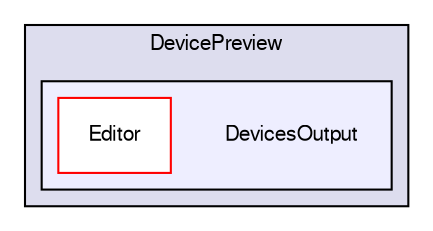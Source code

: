 digraph "DevicesOutput" {
  compound=true
  node [ fontsize="10", fontname="FreeSans"];
  edge [ labelfontsize="10", labelfontname="FreeSans"];
  subgraph clusterdir_497a4e34deb19e8e48963cef256d3089 {
    graph [ bgcolor="#ddddee", pencolor="black", label="DevicePreview" fontname="FreeSans", fontsize="10", URL="dir_497a4e34deb19e8e48963cef256d3089.html"]
  subgraph clusterdir_5fcde5c80cd769ff672793cc87858322 {
    graph [ bgcolor="#eeeeff", pencolor="black", label="" URL="dir_5fcde5c80cd769ff672793cc87858322.html"];
    dir_5fcde5c80cd769ff672793cc87858322 [shape=plaintext label="DevicesOutput"];
    dir_42a5bda08c2c26b37ae7721088889282 [shape=box label="Editor" color="red" fillcolor="white" style="filled" URL="dir_42a5bda08c2c26b37ae7721088889282.html"];
  }
  }
}
